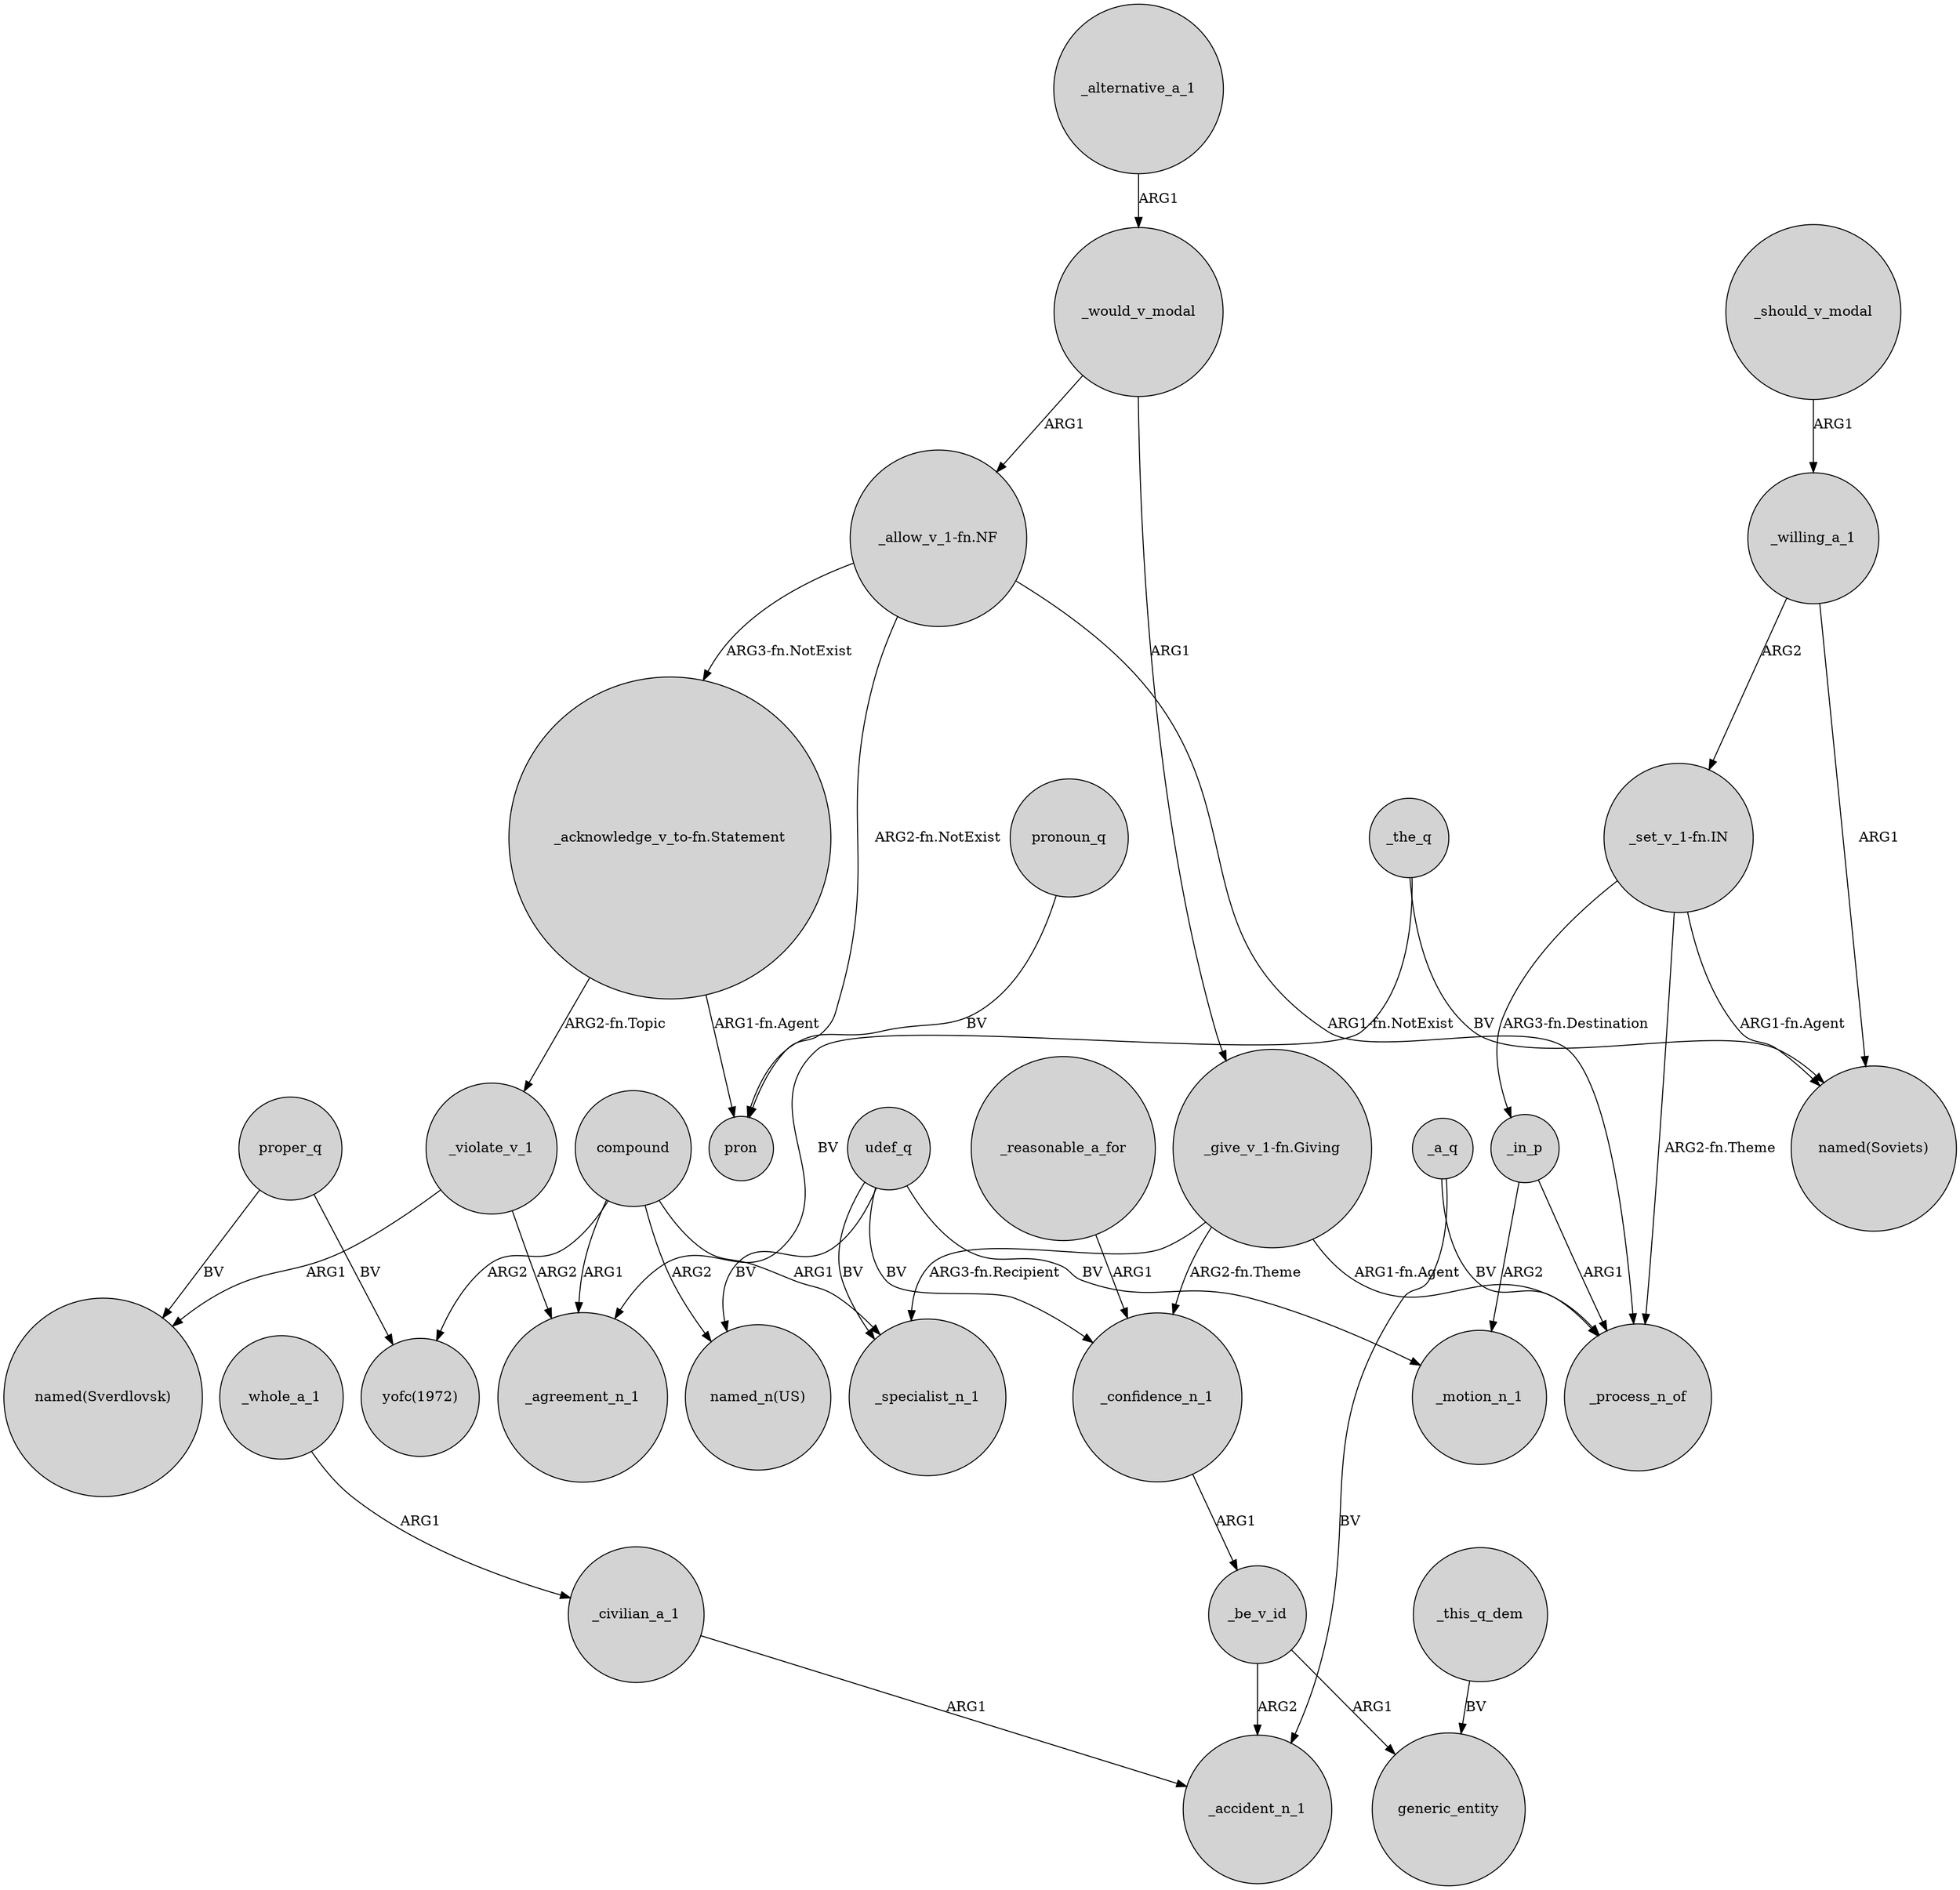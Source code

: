 digraph {
	node [shape=circle style=filled]
	udef_q -> _specialist_n_1 [label=BV]
	_willing_a_1 -> "_set_v_1-fn.IN" [label=ARG2]
	"_set_v_1-fn.IN" -> _process_n_of [label="ARG2-fn.Theme"]
	udef_q -> "named_n(US)" [label=BV]
	"_acknowledge_v_to-fn.Statement" -> pron [label="ARG1-fn.Agent"]
	_violate_v_1 -> "named(Sverdlovsk)" [label=ARG1]
	"_give_v_1-fn.Giving" -> _process_n_of [label="ARG1-fn.Agent"]
	proper_q -> "yofc(1972)" [label=BV]
	compound -> _specialist_n_1 [label=ARG1]
	_willing_a_1 -> "named(Soviets)" [label=ARG1]
	_be_v_id -> _accident_n_1 [label=ARG2]
	_whole_a_1 -> _civilian_a_1 [label=ARG1]
	"_set_v_1-fn.IN" -> _in_p [label="ARG3-fn.Destination"]
	_would_v_modal -> "_allow_v_1-fn.NF" [label=ARG1]
	_a_q -> _process_n_of [label=BV]
	_confidence_n_1 -> _be_v_id [label=ARG1]
	_be_v_id -> generic_entity [label=ARG1]
	"_set_v_1-fn.IN" -> "named(Soviets)" [label="ARG1-fn.Agent"]
	compound -> "named_n(US)" [label=ARG2]
	"_allow_v_1-fn.NF" -> _process_n_of [label="ARG1-fn.NotExist"]
	compound -> "yofc(1972)" [label=ARG2]
	"_allow_v_1-fn.NF" -> "_acknowledge_v_to-fn.Statement" [label="ARG3-fn.NotExist"]
	_the_q -> "named(Soviets)" [label=BV]
	pronoun_q -> pron [label=BV]
	udef_q -> _motion_n_1 [label=BV]
	_in_p -> _motion_n_1 [label=ARG2]
	_the_q -> _agreement_n_1 [label=BV]
	_in_p -> _process_n_of [label=ARG1]
	"_allow_v_1-fn.NF" -> pron [label="ARG2-fn.NotExist"]
	_this_q_dem -> generic_entity [label=BV]
	proper_q -> "named(Sverdlovsk)" [label=BV]
	_would_v_modal -> "_give_v_1-fn.Giving" [label=ARG1]
	"_give_v_1-fn.Giving" -> _specialist_n_1 [label="ARG3-fn.Recipient"]
	_a_q -> _accident_n_1 [label=BV]
	_civilian_a_1 -> _accident_n_1 [label=ARG1]
	"_give_v_1-fn.Giving" -> _confidence_n_1 [label="ARG2-fn.Theme"]
	_should_v_modal -> _willing_a_1 [label=ARG1]
	udef_q -> _confidence_n_1 [label=BV]
	compound -> _agreement_n_1 [label=ARG1]
	"_acknowledge_v_to-fn.Statement" -> _violate_v_1 [label="ARG2-fn.Topic"]
	_reasonable_a_for -> _confidence_n_1 [label=ARG1]
	_alternative_a_1 -> _would_v_modal [label=ARG1]
	_violate_v_1 -> _agreement_n_1 [label=ARG2]
}
